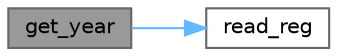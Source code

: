 digraph "get_year"
{
 // LATEX_PDF_SIZE
  bgcolor="transparent";
  edge [fontname=Helvetica,fontsize=10,labelfontname=Helvetica,labelfontsize=10];
  node [fontname=Helvetica,fontsize=10,shape=box,height=0.2,width=0.4];
  rankdir="LR";
  Node1 [id="Node000001",label="get_year",height=0.2,width=0.4,color="gray40", fillcolor="grey60", style="filled", fontcolor="black",tooltip="Get the year in BCD format."];
  Node1 -> Node2 [id="edge1_Node000001_Node000002",color="steelblue1",style="solid",tooltip=" "];
  Node2 [id="Node000002",label="read_reg",height=0.2,width=0.4,color="grey40", fillcolor="white", style="filled",URL="$ds1307_8c.html#a6eabf08e23fb4e463ca64022323f04d2",tooltip="Reads a DS1307 register value."];
}
